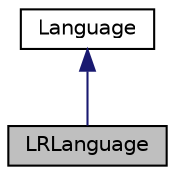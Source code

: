 digraph "LRLanguage"
{
 // LATEX_PDF_SIZE
  edge [fontname="Helvetica",fontsize="10",labelfontname="Helvetica",labelfontsize="10"];
  node [fontname="Helvetica",fontsize="10",shape=record];
  Node1 [label="LRLanguage",height=0.2,width=0.4,color="black", fillcolor="grey75", style="filled", fontcolor="black",tooltip="A subclass of Language for use with Lezer LR parsers parsers."];
  Node2 -> Node1 [dir="back",color="midnightblue",fontsize="10",style="solid",fontname="Helvetica"];
  Node2 [label="Language",height=0.2,width=0.4,color="black", fillcolor="white", style="filled",URL="$classLanguage.html",tooltip="A language object manages parsing and per-language metadata."];
}
